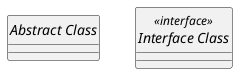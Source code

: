 @startuml

hide circle

abstract class "Abstract Class" as Class1
abstract class "Interface Class" as Class2  <<interface>>

@enduml
